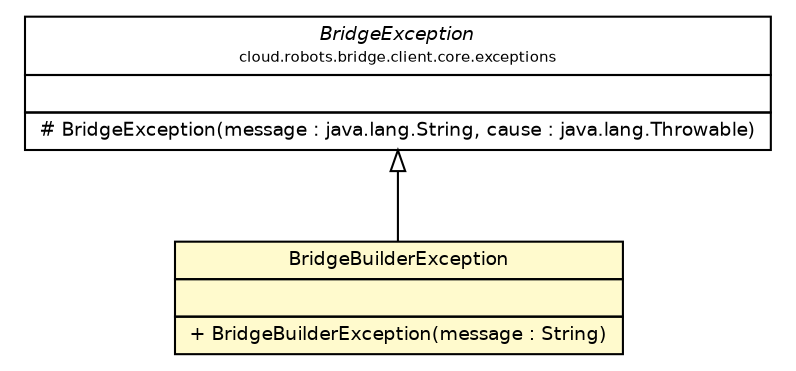#!/usr/local/bin/dot
#
# Class diagram 
# Generated by UMLGraph version R5_6-24-gf6e263 (http://www.umlgraph.org/)
#

digraph G {
	edge [fontname="Helvetica",fontsize=10,labelfontname="Helvetica",labelfontsize=10];
	node [fontname="Helvetica",fontsize=10,shape=plaintext];
	nodesep=0.25;
	ranksep=0.5;
	// cloud.robots.bridge.client.core.exceptions.BridgeException
	c174 [label=<<table title="cloud.robots.bridge.client.core.exceptions.BridgeException" border="0" cellborder="1" cellspacing="0" cellpadding="2" port="p" href="../../core/exceptions/BridgeException.html">
		<tr><td><table border="0" cellspacing="0" cellpadding="1">
<tr><td align="center" balign="center"><font face="Helvetica-Oblique"> BridgeException </font></td></tr>
<tr><td align="center" balign="center"><font point-size="7.0"> cloud.robots.bridge.client.core.exceptions </font></td></tr>
		</table></td></tr>
		<tr><td><table border="0" cellspacing="0" cellpadding="1">
<tr><td align="left" balign="left">  </td></tr>
		</table></td></tr>
		<tr><td><table border="0" cellspacing="0" cellpadding="1">
<tr><td align="left" balign="left"> # BridgeException(message : java.lang.String, cause : java.lang.Throwable) </td></tr>
		</table></td></tr>
		</table>>, URL="../../core/exceptions/BridgeException.html", fontname="Helvetica", fontcolor="black", fontsize=9.0];
	// cloud.robots.bridge.client.internal.exceptions.BridgeBuilderException
	c180 [label=<<table title="cloud.robots.bridge.client.internal.exceptions.BridgeBuilderException" border="0" cellborder="1" cellspacing="0" cellpadding="2" port="p" bgcolor="lemonChiffon" href="./BridgeBuilderException.html">
		<tr><td><table border="0" cellspacing="0" cellpadding="1">
<tr><td align="center" balign="center"> BridgeBuilderException </td></tr>
		</table></td></tr>
		<tr><td><table border="0" cellspacing="0" cellpadding="1">
<tr><td align="left" balign="left">  </td></tr>
		</table></td></tr>
		<tr><td><table border="0" cellspacing="0" cellpadding="1">
<tr><td align="left" balign="left"> + BridgeBuilderException(message : String) </td></tr>
		</table></td></tr>
		</table>>, URL="./BridgeBuilderException.html", fontname="Helvetica", fontcolor="black", fontsize=9.0];
	//cloud.robots.bridge.client.internal.exceptions.BridgeBuilderException extends cloud.robots.bridge.client.core.exceptions.BridgeException
	c174:p -> c180:p [dir=back,arrowtail=empty];
}

